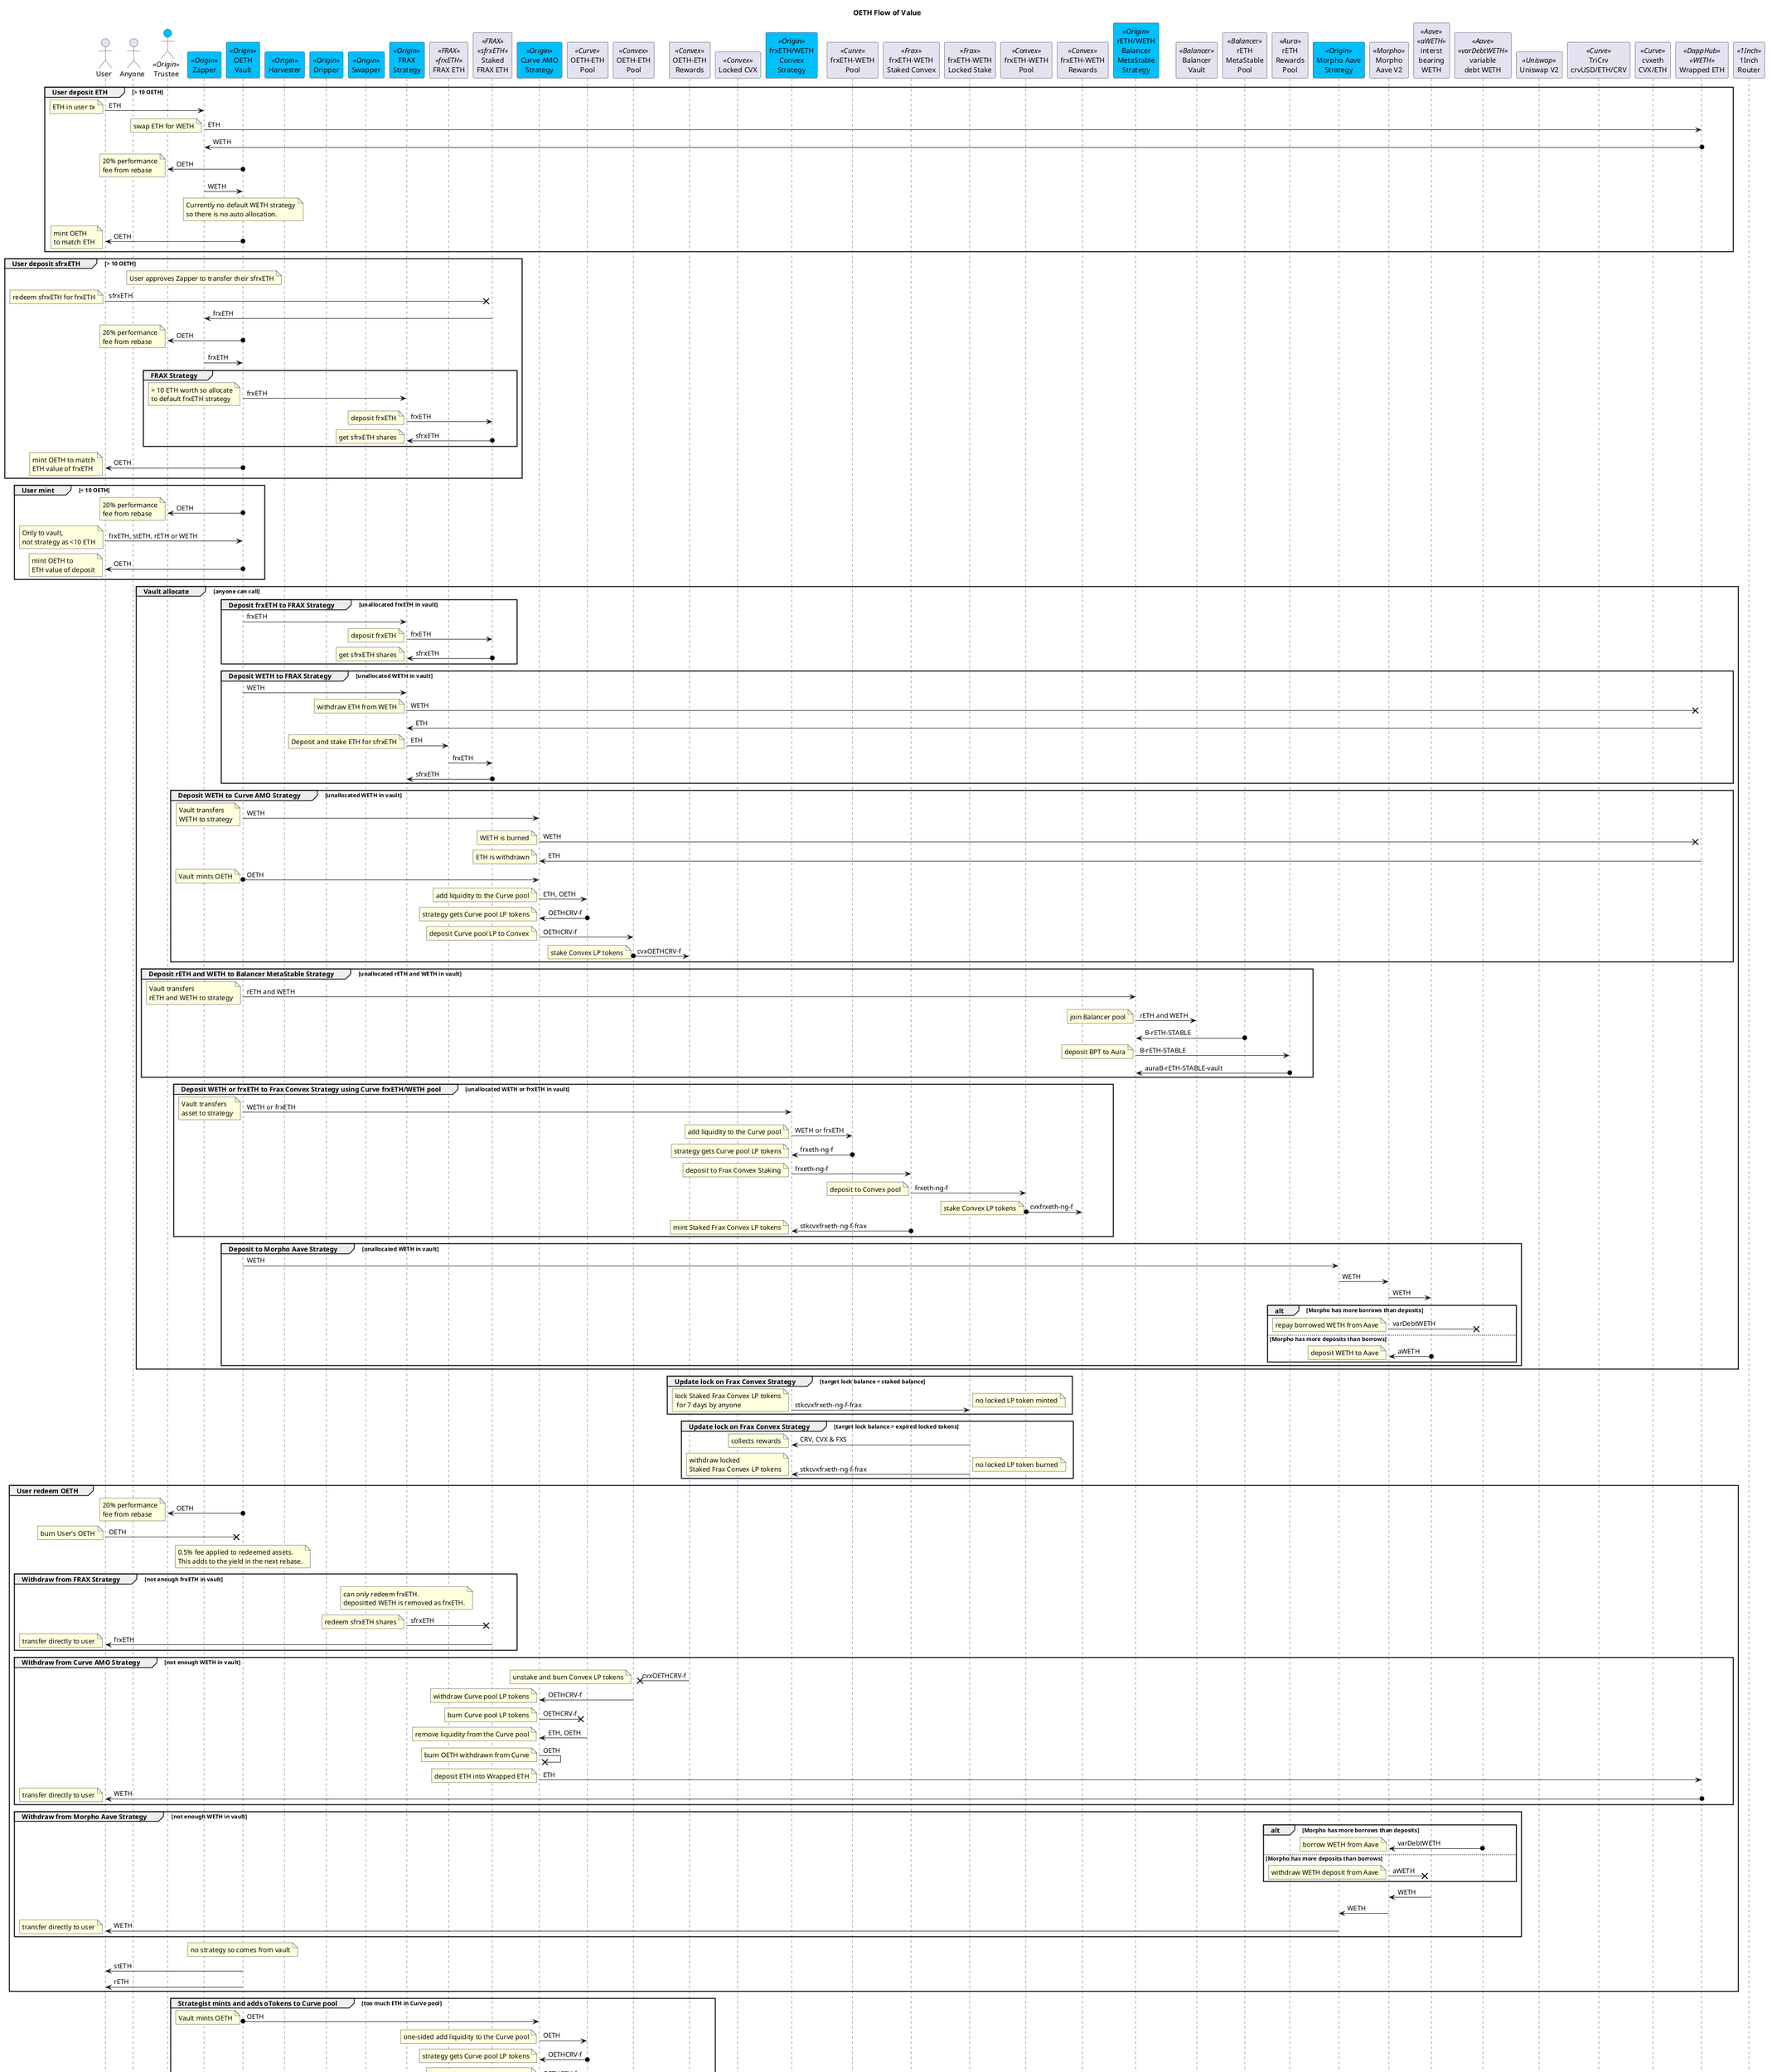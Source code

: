 @startuml

title "OETH Flow of Value"

actor "User" as user
actor "Anyone" as anyone
actor "Trustee" as trust <<Origin>> #DeepSkyBlue
participant "Zapper" as zap <<Origin>> #DeepSkyBlue
participant "OETH\nVault" as vault <<Origin>> #DeepSkyBlue
participant "Harvester" as harv <<Origin>> #DeepSkyBlue
participant "Dripper" as drip <<Origin>> #DeepSkyBlue
participant "Swapper" as swapper <<Origin>> #DeepSkyBlue

participant "FRAX\nStrategy" as frxStrat <<Origin>> #DeepSkyBlue
participant "FRAX ETH" as frxETH <<FRAX>><<frxETH>>
participant "Staked\nFRAX ETH" as sfrxETH <<FRAX>><<sfrxETH>>

participant "Curve AMO\nStrategy" as crvStrat <<Origin>> #DeepSkyBlue
participant "OETH-ETH\nPool" as oethCrv <<Curve>>
participant "OETH-ETH\nPool" as oethCvx <<Convex>>
participant "OETH-ETH\nRewards" as cvxRewards <<Convex>>
participant "Locked CVX" as icvx <<Convex>>

participant "frxETH/WETH\nConvex\nStrategy" as cvxFrxStrat <<Origin>> #DeepSkyBlue
participant "frxETH-WETH\nPool" as frxCrv <<Curve>>
participant "frxETH-WETH\nStaked Convex" as frxCvStk <<Frax>>
participant "frxETH-WETH\nLocked Stake" as frxCvStkLck <<Frax>>
participant "frxETH-WETH\nPool" as frxCvx <<Convex>>
participant "frxETH-WETH\nRewards" as cvxFrxRewards <<Convex>>

participant "rETH/WETH\nBalancer\nMetaStable\nStrategy" as balMetaStrat <<Origin>> #DeepSkyBlue
participant "Balancer\nVault" as balVault <<Balancer>>
participant "rETH\nMetaStable\nPool" as balMetaPool <<Balancer>>
participant "rETH\nRewards\nPool" as auraRewards <<Aura>>

participant "Morpho Aave\nStrategy" as morphAaveStrat <<Origin>> #DeepSkyBlue
participant "Morpho\nAave V2" as morpho <<Morpho>>
participant "interst\nbearing\nWETH" as aweth <<Aave>><<aWETH>>
participant "variable\ndebt WETH" as vdweth <<Aave>><<varDebtWETH>>

participant "Uniswap V2" as uni <<Uniswap>>
participant "TriCrv\ncrvUSD/ETH/CRV" as triCrv <<Curve>>
participant "cvxeth\nCVX/ETH" as cvxeth <<Curve>>

participant "Wrapped ETH" as weth <<DappHub>><<WETH>>

participant "1Inch\nRouter" as 1r <<1Inch>>

' Deposit ETH via Zapper
group User deposit ETH [> 10 OETH]
user -> zap : ETH
note left : ETH in user tx

zap -> weth : ETH
note left : swap ETH for WETH
weth o-> zap : WETH

vault o-> trust : OETH
note left : 20% performance\nfee from rebase

zap -> vault : WETH

note over vault : Currently no default WETH strategy\nso there is no auto allocation.

vault o-> user : OETH
note left : mint OETH\nto match ETH
end

' Deposit sfrxETH via Zapper
group User deposit sfrxETH [> 10 OETH]
note over zap : User approves Zapper to transfer their sfrxETH

user -x sfrxETH : sfrxETH
note left : redeem sfrxETH for frxETH
sfrxETH -> zap : frxETH

vault o-> trust : OETH
note left : 20% performance\nfee from rebase

zap -> vault : frxETH

group FRAX Strategy
vault -> frxStrat : frxETH
note left: > 10 ETH worth so allocate\nto default frxETH strategy
frxStrat -> sfrxETH : frxETH
note left : deposit frxETH
sfrxETH o-> frxStrat : sfrxETH
note left : get sfrxETH shares
end 

vault o-> user : OETH
note left : mint OETH to match\nETH value of frxETH
end


' Mint
group User mint [< 10 OETH]
vault o-> trust : OETH
note left : 20% performance\nfee from rebase

user -> vault : frxETH, stETH, rETH or WETH
note left: Only to vault,\nnot strategy as <10 ETH
vault o-> user : OETH
note left : mint OETH to\nETH value of deposit
end

' Allocate
group Vault allocate [anyone can call]

' FRAX Strategy for frxETH
group Deposit frxETH to FRAX Strategy [unallocated frxETH in vault]
vault -> frxStrat : frxETH
frxStrat -> sfrxETH : frxETH
note left : deposit frxETH
sfrxETH o-> frxStrat : sfrxETH
note left : get sfrxETH shares
end

' FRAX Strategy for WETH
group Deposit WETH to FRAX Strategy [unallocated WETH in vault]
vault -> frxStrat : WETH
frxStrat -x weth : WETH
note left : withdraw ETH from WETH
weth -> frxStrat : ETH
frxStrat -> frxETH : ETH
note left : Deposit and stake ETH for sfrxETH
frxETH -> sfrxETH : frxETH
sfrxETH o-> frxStrat : sfrxETH
end

' Curve AMO Strategy
group Deposit WETH to Curve AMO Strategy [unallocated WETH in vault]
vault -> crvStrat : WETH
note left : Vault transfers\nWETH to strategy
crvStrat -x weth : WETH
note left : WETH is burned
weth -> crvStrat : ETH
note left : ETH is withdrawn

vault o-> crvStrat : OETH
note left : Vault mints OETH
crvStrat -> oethCrv : ETH, OETH
note left : add liquidity to the Curve pool
oethCrv o-> crvStrat : OETHCRV-f
note left: strategy gets Curve pool LP tokens

crvStrat -> oethCvx : OETHCRV-f
note left : deposit Curve pool LP to Convex
oethCvx o-> cvxRewards : cvxOETHCRV-f
note left : stake Convex LP tokens
end

' Balancer MetaPool Strategy
group Deposit rETH and WETH to Balancer MetaStable Strategy [unallocated rETH and WETH in vault]
vault -> balMetaStrat : rETH and WETH
note left : Vault transfers\nrETH and WETH to strategy
balMetaStrat -> balVault : rETH and WETH
note left : join Balancer pool
balMetaPool o-> balMetaStrat : B-rETH-STABLE
balMetaStrat -> auraRewards : B-rETH-STABLE
note left : deposit BPT to Aura
auraRewards o-> balMetaStrat : auraB-rETH-STABLE-vault

end

' Frax Convex strategy for the Curve frxETH/WETH pool
group Deposit WETH or frxETH to Frax Convex Strategy using Curve frxETH/WETH pool [unallocated WETH or frxETH in vault]
vault -> cvxFrxStrat : WETH or frxETH
note left : Vault transfers\nasset to strategy
cvxFrxStrat -> frxCrv : WETH or frxETH
note left : add liquidity to the Curve pool
frxCrv o-> cvxFrxStrat : frxeth-ng-f
note left: strategy gets Curve pool LP tokens

cvxFrxStrat -> frxCvStk : frxeth-ng-f
note left : deposit to Frax Convex Staking
frxCvStk -> frxCvx : frxeth-ng-f
note left : deposit to Convex pool
frxCvx o-> cvxFrxRewards : cvxfrxeth-ng-f
note left : stake Convex LP tokens
frxCvStk o-> cvxFrxStrat : stkcvxfrxeth-ng-f-frax
note left : mint Staked Frax Convex LP tokens
end

' Morpho Aave Strategy
group Deposit to Morpho Aave Strategy [unallocated WETH in vault]
vault -> morphAaveStrat : WETH
morphAaveStrat -> morpho : WETH
morpho -> aweth : WETH

alt Morpho has more borrows than deposits
morpho -x vdweth : varDebtWETH
note left : repay borrowed WETH from Aave
else Morpho has more deposits than borrows
aweth o-> morpho  : aWETH
note left : deposit WETH to Aave
end
end

end

group Update lock on Frax Convex Strategy [target lock balance < staked balance]

cvxFrxStrat -> frxCvStkLck : stkcvxfrxeth-ng-f-frax
note left : lock Staked Frax Convex LP tokens\n for 7 days by anyone
note right : no locked LP token minted
end


group Update lock on Frax Convex Strategy [target lock balance > expired locked tokens]

frxCvStkLck -> cvxFrxStrat : CRV, CVX & FXS
note left : collects rewards
frxCvStkLck -> cvxFrxStrat : stkcvxfrxeth-ng-f-frax
note left : withdraw locked\nStaked Frax Convex LP tokens
note right : no locked LP token burned
end

' Redeem
group User redeem OETH
vault o-> trust : OETH
note left : 20% performance\nfee from rebase

user -x vault : OETH
note left : burn User's OETH

note over vault : 0.5% fee applied to redeemed assets.\nThis adds to the yield in the next rebase.

' FRAX Strategy
group Withdraw from FRAX Strategy [not enough frxETH in vault]
note over frxStrat
can only redeem frxETH.
depositted WETH is removed as frxETH.
end note
frxStrat -x sfrxETH : sfrxETH
note left : redeem sfrxETH shares
sfrxETH -> user : frxETH
note left : transfer directly to user
' sfrxETH -> vault : frxETH
' note left : transfer to vault
end

' Curve AMO Strategy
group Withdraw from Curve AMO Strategy [not enough WETH in vault]
cvxRewards -x oethCvx : cvxOETHCRV-f
note left : unstake and burn Convex LP tokens
oethCvx -> crvStrat : OETHCRV-f
note left : withdraw Curve pool LP tokens

crvStrat -x oethCrv : OETHCRV-f
note left : burn Curve pool LP tokens
oethCrv -> crvStrat : ETH, OETH
note left : remove liquidity from the Curve pool

crvStrat -x crvStrat : OETH
note left : burn OETH withdrawn from Curve

crvStrat -> weth : ETH
note left : deposit ETH into Wrapped ETH
weth o-> user : WETH
note left : transfer directly to user
' weth o-> vault : WETH
' note left : transfer to vault
end

' Morpho Aave Strategy
group Withdraw from Morpho Aave Strategy [not enough WETH in vault]
alt Morpho has more borrows than deposits
vdweth o-> morpho : varDebtWETH
note left : borrow WETH from Aave
else Morpho has more deposits than borrows
morpho -x aweth : aWETH
note left : withdraw WETH deposit from Aave
end
aweth -> morpho : WETH
morpho -> morphAaveStrat : WETH
' morphAaveStrat -> vault : WETH
morphAaveStrat -> user : WETH
note left : transfer directly to user
end

note over vault : no strategy so comes from vault
vault -> user : stETH
vault -> user : rETH
end

' Curve AMO Strategy - mint and add oTokens
group Strategist mints and adds oTokens to Curve pool [too much ETH in Curve pool]
vault o-> crvStrat : OETH
note left : Vault mints OETH
crvStrat -> oethCrv : OETH
note left : one-sided add liquidity to the Curve pool
oethCrv o-> crvStrat : OETHCRV-f
note left: strategy gets Curve pool LP tokens

crvStrat -> oethCvx : OETHCRV-f
note left : deposit Curve pool LP to Convex
oethCvx o-> cvxRewards : cvxOETHCRV-f
note left : stake Convex LP tokens
end

' Curve AMO Strategy - remove and burn OETH
group Strategist removes and burns oTokens from Curve pool [too much OETH in Curve pool]
cvxRewards -x oethCvx : cvxOETHCRV-f
note left : unstake and burn Convex LP tokens
oethCvx -> crvStrat : OETHCRV-f
note left : withdraw Curve pool LP tokens

crvStrat -x oethCrv : OETHCRV-f
note left : burn Curve pool LP tokens
oethCrv -> crvStrat : OETH
note left : on-sided remove liquidity from the Curve pool

crvStrat -x crvStrat : OETH
note left : burn OETH withdrawn from Curve
end

' Curve AMO Strategy - remove ETH
group Strategist removes ETH from Curve pool [too much ETH in Curve pool]
cvxRewards -x oethCvx : cvxOETHCRV-f
note left : unstake and burn Convex LP tokens
oethCvx -> crvStrat : OETHCRV-f
note left : withdraw Curve pool LP tokens

crvStrat -x oethCrv : OETHCRV-f
note left : burn Curve pool LP tokens
oethCrv -> crvStrat : ETH
note left : on-sided remove liquidity from the Curve pool

crvStrat -> weth : ETH
note left : deposit ETH into Wrapped ETH
weth o-> vault : WETH
note left : transfer to vault
end

' Harvest and swap Convex AMO
group Harvest and swap Convex AMO rewards [can be called by anyone]

cvxRewards -> crvStrat : CVX & CRV
note left : collect Convex rewards
crvStrat -> harv : CVX & CRV
note left : transfer rewards to Harvester

harv -> cvxeth : CVX
note left : exchange CVX for ETH\nmax 2,500 CVX
cvxeth -> weth : ETH
note left : withdraw ETH from Wrapped ETH
weth o-> cvxeth : WETH
cvxeth -> harv : WETH
harv -> drip : WETH
note left : 98% of WETH to Dripper
harv -> anyone : WETH
note left : 2% of WETH\nto Harvest caller

harv -> triCrv : CRV
note left : exchange CRV for WETH\nmax 4,000 CRV
triCrv -> weth : ETH
note left : withdraw ETH from Wrapped ETH
weth o-> triCrv : WETH
triCrv -> harv : WETH
harv -> drip : WETH
note left : 98% of WETH to Dripper
harv -> anyone : WETH
note left : 2% of WETH\nto Harvest caller
end

' Harvest and swap Balancer
group Harvest and swap Balancer rewards [can be called by anyone]

balMetaPool -> balMetaStrat : BAL
note left : collect Balancer rewards
auraRewards  -> balMetaStrat : AURA
note left : collect Aura rewards
balMetaStrat -> harv : BAL & AURA
note left : transfer rewards to Harvester
harv -> balVault : BAL
note left : swap BAL for WETH\nmax 1,000 BAL
balVault -> harv : WETH
harv -> drip : WETH
note left : 98% of WETH to Dripper
harv -> anyone : WETH
note left : 2% of WETH\nto Harvest caller
harv -> balVault : AURA
note left : swap AURA for WETH\nmax 4,000 BAL
balVault -> harv : WETH
harv -> drip : WETH
note left : 98% of WETH to Dripper
harv -> anyone : WETH
note left : 2% of WETH\nto Harvest caller

end

' Harvest and Swap
group Harvest and swap Frax Convex rewards [can be called by anyone]

frxCvStk -> cvxFrxStrat : CRV, CVX
note left : collects staked rewards
frxCvStkLck -> cvxFrxStrat : CRV, CVX & FXS
note left : collects locked rewards
cvxFrxStrat -> harv : CVX, CRV & FXS
note left : transfer rewards to Harvester

harv -> cvxeth : CVX
note left : exchange CVX for ETH\nmax 2,500 CVX
cvxeth -> weth : ETH
note left : withdraw ETH from Wrapped ETH
weth o-> cvxeth : WETH
cvxeth -> harv : WETH
harv -> drip : WETH
note left : 98% of WETH to Dripper
harv -> anyone : WETH
note left : 2% of WETH\nto Harvest caller

harv -> triCrv : CRV
note left : exchange CRV for WETH\nmax 4,000 CRV
triCrv -> weth : ETH
note left : withdraw ETH from Wrapped ETH
weth o-> triCrv : WETH
triCrv -> harv : WETH
harv -> drip : WETH
note left : 98% of WETH to Dripper
harv -> anyone : WETH
note left : 2% of WETH\nto Harvest caller

' TODO - add FXS swap

end

' Collect and Rebase
group Collect and Rebase [can be called by anyone]

drip -> vault : WETH
note left : stream WETH to vault\nover 14 days

vault o-> trust : OETH
note left : 20% performance\nfee from rebase
end

group Trustee buys and locks CVX for voting power

trust -> uni : OETH
note left : swap for CVX using Uniswap
uni -> trust : CVX

trust -> icvx : CVX
note left : lock CVX for delegated voting power
icvx -> trust : vlCVX

end

' Swap vault collateral assets
group Trustee swaps collateral assets [WETH for rETH]
vault -> swapper : WETH
note left : swap WETH for rETH
swapper -> 1r : WETH
1r -> vault : rETH
end

@enduml
